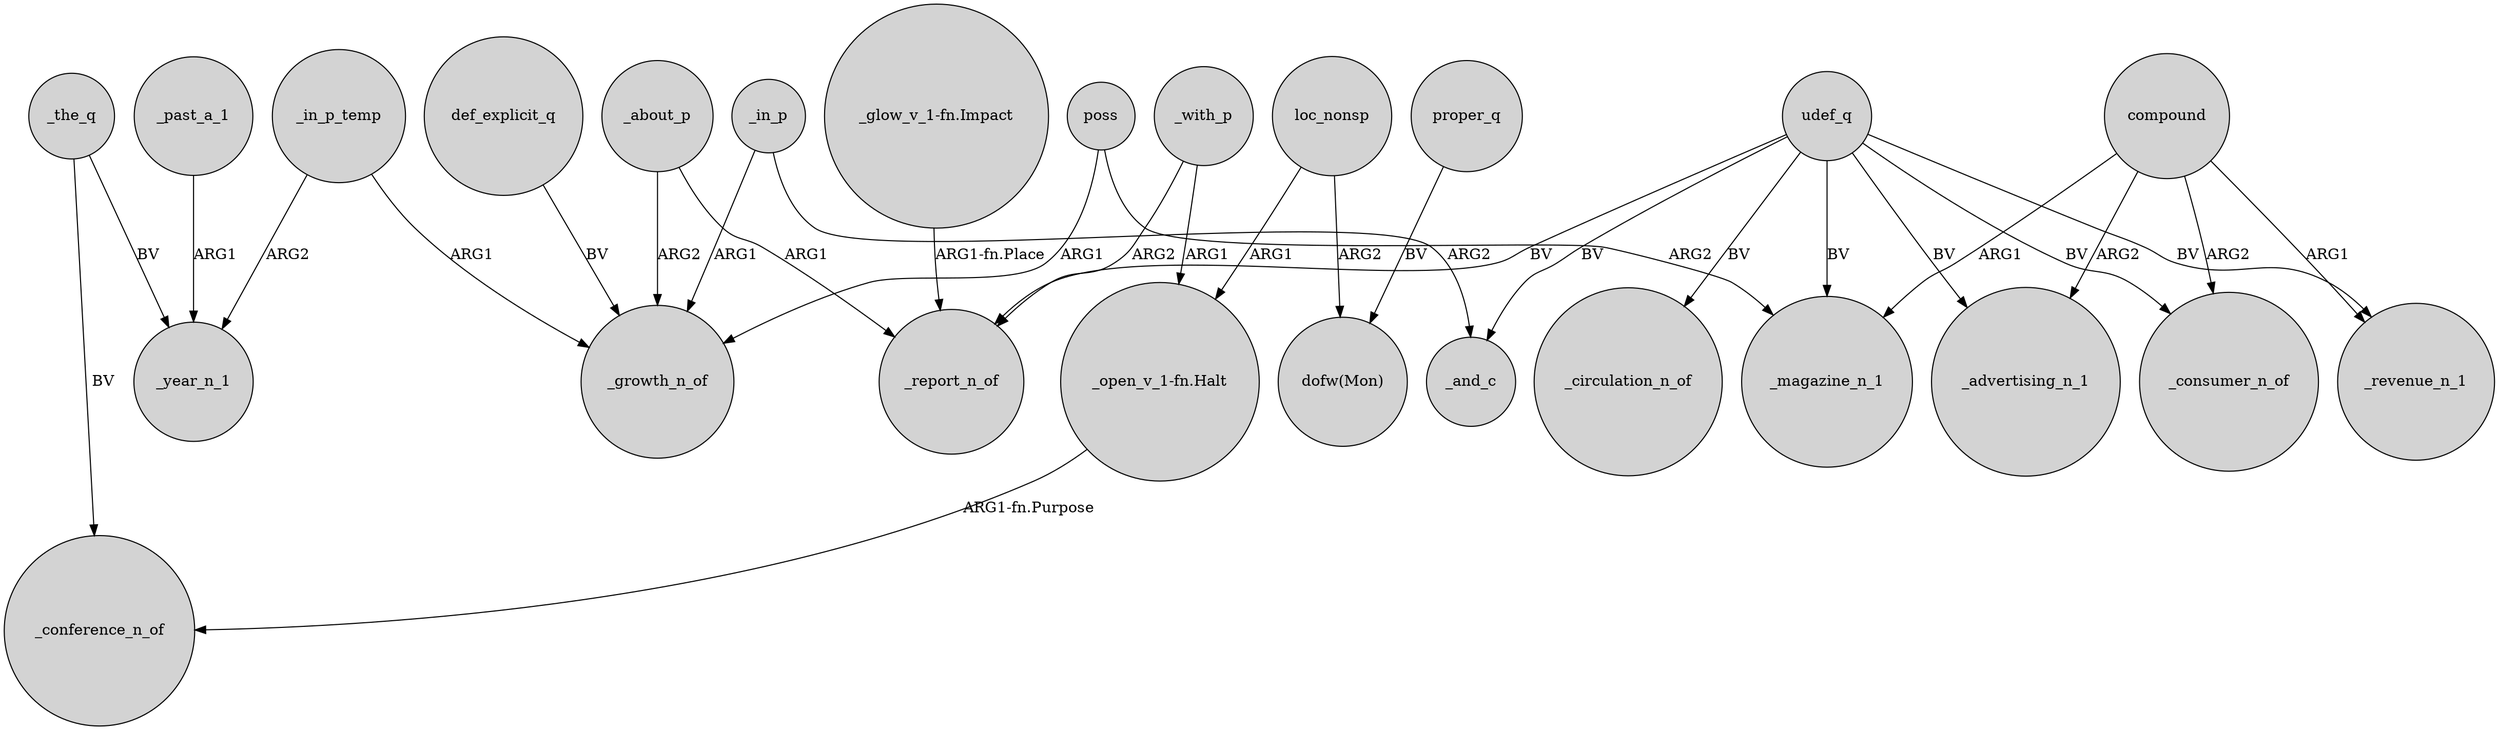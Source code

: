 digraph {
	node [shape=circle style=filled]
	_in_p -> _and_c [label=ARG2]
	_with_p -> "_open_v_1-fn.Halt" [label=ARG1]
	_in_p -> _growth_n_of [label=ARG1]
	"_open_v_1-fn.Halt" -> _conference_n_of [label="ARG1-fn.Purpose"]
	proper_q -> "dofw(Mon)" [label=BV]
	poss -> _growth_n_of [label=ARG1]
	udef_q -> _and_c [label=BV]
	poss -> _magazine_n_1 [label=ARG2]
	udef_q -> _report_n_of [label=BV]
	udef_q -> _revenue_n_1 [label=BV]
	compound -> _magazine_n_1 [label=ARG1]
	udef_q -> _advertising_n_1 [label=BV]
	loc_nonsp -> "dofw(Mon)" [label=ARG2]
	_the_q -> _year_n_1 [label=BV]
	loc_nonsp -> "_open_v_1-fn.Halt" [label=ARG1]
	udef_q -> _circulation_n_of [label=BV]
	def_explicit_q -> _growth_n_of [label=BV]
	_with_p -> _report_n_of [label=ARG2]
	_in_p_temp -> _year_n_1 [label=ARG2]
	"_glow_v_1-fn.Impact" -> _report_n_of [label="ARG1-fn.Place"]
	udef_q -> _consumer_n_of [label=BV]
	_past_a_1 -> _year_n_1 [label=ARG1]
	_in_p_temp -> _growth_n_of [label=ARG1]
	compound -> _consumer_n_of [label=ARG2]
	_the_q -> _conference_n_of [label=BV]
	udef_q -> _magazine_n_1 [label=BV]
	compound -> _advertising_n_1 [label=ARG2]
	_about_p -> _growth_n_of [label=ARG2]
	compound -> _revenue_n_1 [label=ARG1]
	_about_p -> _report_n_of [label=ARG1]
}
